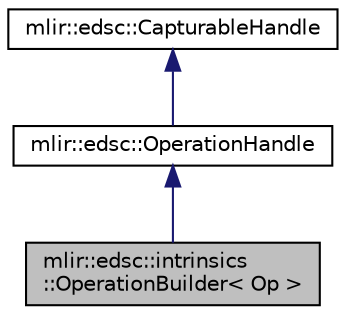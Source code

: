 digraph "mlir::edsc::intrinsics::OperationBuilder&lt; Op &gt;"
{
  bgcolor="transparent";
  edge [fontname="Helvetica",fontsize="10",labelfontname="Helvetica",labelfontsize="10"];
  node [fontname="Helvetica",fontsize="10",shape=record];
  Node3 [label="mlir::edsc::intrinsics\l::OperationBuilder\< Op \>",height=0.2,width=0.4,color="black", fillcolor="grey75", style="filled", fontcolor="black"];
  Node4 -> Node3 [dir="back",color="midnightblue",fontsize="10",style="solid",fontname="Helvetica"];
  Node4 [label="mlir::edsc::OperationHandle",height=0.2,width=0.4,color="black",URL="$structmlir_1_1edsc_1_1OperationHandle.html",tooltip="An OperationHandle can be used in lieu of ValueHandle to capture the operation in cases when one does..."];
  Node5 -> Node4 [dir="back",color="midnightblue",fontsize="10",style="solid",fontname="Helvetica"];
  Node5 [label="mlir::edsc::CapturableHandle",height=0.2,width=0.4,color="black",URL="$classmlir_1_1edsc_1_1CapturableHandle.html",tooltip="Base class for ValueHandle, OperationHandle and BlockHandle. "];
}
